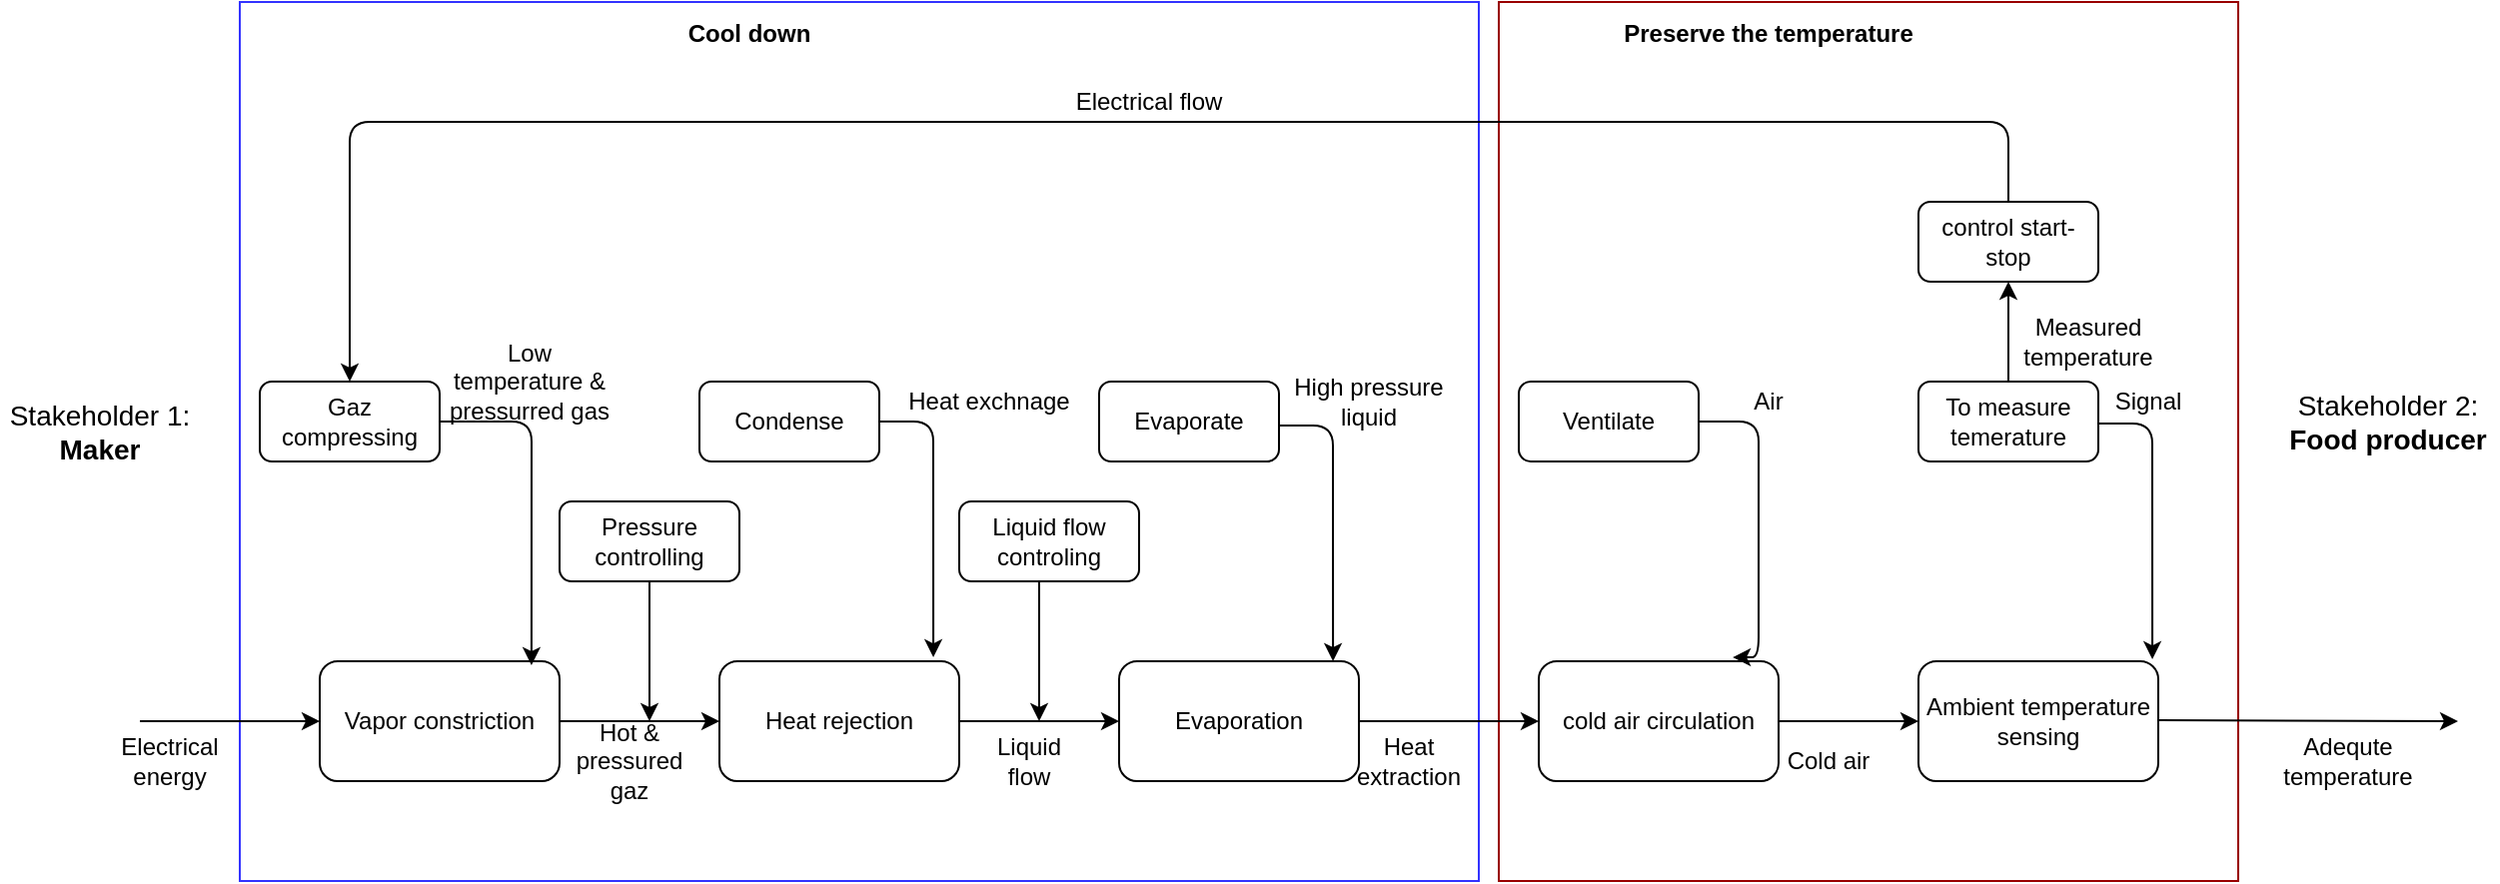 <mxfile version="14.7.0" type="github">
  <diagram id="EVZrFt1r1atZXmSjvw7J" name="Page-1">
    <mxGraphModel dx="1186" dy="651" grid="1" gridSize="10" guides="1" tooltips="1" connect="1" arrows="1" fold="1" page="1" pageScale="1" pageWidth="827" pageHeight="1169" math="0" shadow="0">
      <root>
        <mxCell id="0" />
        <mxCell id="1" parent="0" />
        <mxCell id="fz1JVw6y3OA5qOB74j5y-1" value="" style="rounded=0;whiteSpace=wrap;html=1;shadow=0;strokeColor=#990000;" vertex="1" parent="1">
          <mxGeometry x="750" y="140" width="370" height="440" as="geometry" />
        </mxCell>
        <mxCell id="fz1JVw6y3OA5qOB74j5y-2" value="" style="rounded=0;whiteSpace=wrap;html=1;shadow=0;strokeColor=#3333FF;" vertex="1" parent="1">
          <mxGeometry x="120" y="140" width="620" height="440" as="geometry" />
        </mxCell>
        <mxCell id="fz1JVw6y3OA5qOB74j5y-3" value="" style="edgeStyle=orthogonalEdgeStyle;rounded=0;orthogonalLoop=1;jettySize=auto;html=1;" edge="1" parent="1" source="fz1JVw6y3OA5qOB74j5y-4" target="fz1JVw6y3OA5qOB74j5y-6">
          <mxGeometry relative="1" as="geometry" />
        </mxCell>
        <mxCell id="fz1JVw6y3OA5qOB74j5y-4" value="Vapor constriction" style="rounded=1;whiteSpace=wrap;html=1;" vertex="1" parent="1">
          <mxGeometry x="160" y="470" width="120" height="60" as="geometry" />
        </mxCell>
        <mxCell id="fz1JVw6y3OA5qOB74j5y-5" value="" style="edgeStyle=orthogonalEdgeStyle;rounded=0;orthogonalLoop=1;jettySize=auto;html=1;" edge="1" parent="1" source="fz1JVw6y3OA5qOB74j5y-6" target="fz1JVw6y3OA5qOB74j5y-8">
          <mxGeometry relative="1" as="geometry" />
        </mxCell>
        <mxCell id="fz1JVw6y3OA5qOB74j5y-6" value="Heat rejection" style="whiteSpace=wrap;html=1;rounded=1;" vertex="1" parent="1">
          <mxGeometry x="360" y="470" width="120" height="60" as="geometry" />
        </mxCell>
        <mxCell id="fz1JVw6y3OA5qOB74j5y-7" value="" style="edgeStyle=orthogonalEdgeStyle;rounded=0;orthogonalLoop=1;jettySize=auto;html=1;" edge="1" parent="1" source="fz1JVw6y3OA5qOB74j5y-8" target="fz1JVw6y3OA5qOB74j5y-10">
          <mxGeometry relative="1" as="geometry" />
        </mxCell>
        <mxCell id="fz1JVw6y3OA5qOB74j5y-8" value="Evaporation" style="whiteSpace=wrap;html=1;rounded=1;" vertex="1" parent="1">
          <mxGeometry x="560" y="470" width="120" height="60" as="geometry" />
        </mxCell>
        <mxCell id="fz1JVw6y3OA5qOB74j5y-9" value="" style="edgeStyle=orthogonalEdgeStyle;rounded=0;orthogonalLoop=1;jettySize=auto;html=1;" edge="1" parent="1" source="fz1JVw6y3OA5qOB74j5y-10" target="fz1JVw6y3OA5qOB74j5y-11">
          <mxGeometry relative="1" as="geometry" />
        </mxCell>
        <mxCell id="fz1JVw6y3OA5qOB74j5y-10" value="cold air circulation" style="whiteSpace=wrap;html=1;rounded=1;" vertex="1" parent="1">
          <mxGeometry x="770" y="470" width="120" height="60" as="geometry" />
        </mxCell>
        <mxCell id="fz1JVw6y3OA5qOB74j5y-11" value="Ambient temperature sensing " style="whiteSpace=wrap;html=1;rounded=1;" vertex="1" parent="1">
          <mxGeometry x="960" y="470" width="120" height="60" as="geometry" />
        </mxCell>
        <mxCell id="fz1JVw6y3OA5qOB74j5y-12" value="" style="endArrow=classic;html=1;" edge="1" parent="1" target="fz1JVw6y3OA5qOB74j5y-4">
          <mxGeometry width="50" height="50" relative="1" as="geometry">
            <mxPoint x="70" y="500" as="sourcePoint" />
            <mxPoint x="510" y="470" as="targetPoint" />
          </mxGeometry>
        </mxCell>
        <mxCell id="fz1JVw6y3OA5qOB74j5y-13" value="Hot &amp;amp; pressured gaz" style="text;html=1;strokeColor=none;fillColor=none;align=center;verticalAlign=middle;whiteSpace=wrap;rounded=0;" vertex="1" parent="1">
          <mxGeometry x="290" y="510" width="50" height="20" as="geometry" />
        </mxCell>
        <mxCell id="fz1JVw6y3OA5qOB74j5y-14" value="Gaz compressing" style="rounded=1;whiteSpace=wrap;html=1;" vertex="1" parent="1">
          <mxGeometry x="130" y="330" width="90" height="40" as="geometry" />
        </mxCell>
        <mxCell id="fz1JVw6y3OA5qOB74j5y-15" value="" style="edgeStyle=segmentEdgeStyle;endArrow=classic;html=1;exitX=1;exitY=0.5;exitDx=0;exitDy=0;entryX=0.883;entryY=0.033;entryDx=0;entryDy=0;entryPerimeter=0;" edge="1" parent="1" source="fz1JVw6y3OA5qOB74j5y-14" target="fz1JVw6y3OA5qOB74j5y-4">
          <mxGeometry width="50" height="50" relative="1" as="geometry">
            <mxPoint x="460" y="520" as="sourcePoint" />
            <mxPoint x="510" y="470" as="targetPoint" />
          </mxGeometry>
        </mxCell>
        <mxCell id="fz1JVw6y3OA5qOB74j5y-16" value="&lt;div&gt;Pressure &lt;br&gt;&lt;/div&gt;&lt;div&gt;controlling&lt;br&gt;&lt;/div&gt;" style="rounded=1;whiteSpace=wrap;html=1;" vertex="1" parent="1">
          <mxGeometry x="280" y="390" width="90" height="40" as="geometry" />
        </mxCell>
        <mxCell id="fz1JVw6y3OA5qOB74j5y-17" value="" style="endArrow=classic;html=1;exitX=0.5;exitY=1;exitDx=0;exitDy=0;" edge="1" parent="1" source="fz1JVw6y3OA5qOB74j5y-16">
          <mxGeometry width="50" height="50" relative="1" as="geometry">
            <mxPoint x="460" y="520" as="sourcePoint" />
            <mxPoint x="325" y="500" as="targetPoint" />
          </mxGeometry>
        </mxCell>
        <mxCell id="fz1JVw6y3OA5qOB74j5y-18" value="Low temperature &amp;amp; pressurred gas" style="text;html=1;strokeColor=none;fillColor=none;align=center;verticalAlign=middle;whiteSpace=wrap;rounded=0;" vertex="1" parent="1">
          <mxGeometry x="220" y="320" width="90" height="20" as="geometry" />
        </mxCell>
        <mxCell id="fz1JVw6y3OA5qOB74j5y-19" value="Condense" style="rounded=1;whiteSpace=wrap;html=1;" vertex="1" parent="1">
          <mxGeometry x="350" y="330" width="90" height="40" as="geometry" />
        </mxCell>
        <mxCell id="fz1JVw6y3OA5qOB74j5y-20" value="" style="edgeStyle=segmentEdgeStyle;endArrow=classic;html=1;exitX=1;exitY=0.5;exitDx=0;exitDy=0;entryX=0.892;entryY=-0.033;entryDx=0;entryDy=0;entryPerimeter=0;" edge="1" parent="1" source="fz1JVw6y3OA5qOB74j5y-19" target="fz1JVw6y3OA5qOB74j5y-6">
          <mxGeometry width="50" height="50" relative="1" as="geometry">
            <mxPoint x="440" y="340" as="sourcePoint" />
            <mxPoint x="485.96" y="461.98" as="targetPoint" />
          </mxGeometry>
        </mxCell>
        <mxCell id="fz1JVw6y3OA5qOB74j5y-21" value="Electrical flow" style="text;html=1;strokeColor=none;fillColor=none;align=center;verticalAlign=middle;whiteSpace=wrap;rounded=0;" vertex="1" parent="1">
          <mxGeometry x="530" y="180" width="90" height="20" as="geometry" />
        </mxCell>
        <mxCell id="fz1JVw6y3OA5qOB74j5y-22" value="Liquid flow controling" style="rounded=1;whiteSpace=wrap;html=1;" vertex="1" parent="1">
          <mxGeometry x="480" y="390" width="90" height="40" as="geometry" />
        </mxCell>
        <mxCell id="fz1JVw6y3OA5qOB74j5y-23" value="" style="endArrow=classic;html=1;exitX=0.5;exitY=1;exitDx=0;exitDy=0;" edge="1" parent="1">
          <mxGeometry width="50" height="50" relative="1" as="geometry">
            <mxPoint x="520" y="430" as="sourcePoint" />
            <mxPoint x="520" y="500" as="targetPoint" />
          </mxGeometry>
        </mxCell>
        <mxCell id="fz1JVw6y3OA5qOB74j5y-24" value="Liquid flow" style="text;html=1;strokeColor=none;fillColor=none;align=center;verticalAlign=middle;whiteSpace=wrap;rounded=0;" vertex="1" parent="1">
          <mxGeometry x="490" y="510" width="50" height="20" as="geometry" />
        </mxCell>
        <mxCell id="fz1JVw6y3OA5qOB74j5y-25" value="Heat extraction" style="text;html=1;strokeColor=none;fillColor=none;align=center;verticalAlign=middle;whiteSpace=wrap;rounded=0;" vertex="1" parent="1">
          <mxGeometry x="680" y="510" width="50" height="20" as="geometry" />
        </mxCell>
        <mxCell id="fz1JVw6y3OA5qOB74j5y-26" value="Evaporate" style="rounded=1;whiteSpace=wrap;html=1;" vertex="1" parent="1">
          <mxGeometry x="550" y="330" width="90" height="40" as="geometry" />
        </mxCell>
        <mxCell id="fz1JVw6y3OA5qOB74j5y-27" value="" style="edgeStyle=segmentEdgeStyle;endArrow=classic;html=1;exitX=1;exitY=0.5;exitDx=0;exitDy=0;entryX=0.892;entryY=-0.033;entryDx=0;entryDy=0;entryPerimeter=0;" edge="1" parent="1">
          <mxGeometry width="50" height="50" relative="1" as="geometry">
            <mxPoint x="640" y="351.98" as="sourcePoint" />
            <mxPoint x="667.04" y="470" as="targetPoint" />
          </mxGeometry>
        </mxCell>
        <mxCell id="fz1JVw6y3OA5qOB74j5y-28" value="High pressure liquid" style="text;html=1;strokeColor=none;fillColor=none;align=center;verticalAlign=middle;whiteSpace=wrap;rounded=0;" vertex="1" parent="1">
          <mxGeometry x="640" y="330" width="90" height="20" as="geometry" />
        </mxCell>
        <mxCell id="fz1JVw6y3OA5qOB74j5y-29" value="Cold air" style="text;html=1;strokeColor=none;fillColor=none;align=center;verticalAlign=middle;whiteSpace=wrap;rounded=0;" vertex="1" parent="1">
          <mxGeometry x="890" y="510" width="50" height="20" as="geometry" />
        </mxCell>
        <mxCell id="fz1JVw6y3OA5qOB74j5y-30" value="Electrical energy" style="text;html=1;strokeColor=none;fillColor=none;align=center;verticalAlign=middle;whiteSpace=wrap;rounded=0;" vertex="1" parent="1">
          <mxGeometry x="60" y="510" width="50" height="20" as="geometry" />
        </mxCell>
        <mxCell id="fz1JVw6y3OA5qOB74j5y-31" value="Ventilate" style="rounded=1;whiteSpace=wrap;html=1;" vertex="1" parent="1">
          <mxGeometry x="760" y="330" width="90" height="40" as="geometry" />
        </mxCell>
        <mxCell id="fz1JVw6y3OA5qOB74j5y-32" value="" style="edgeStyle=segmentEdgeStyle;endArrow=classic;html=1;exitX=1;exitY=0.5;exitDx=0;exitDy=0;entryX=0.892;entryY=-0.033;entryDx=0;entryDy=0;entryPerimeter=0;" edge="1" parent="1" source="fz1JVw6y3OA5qOB74j5y-31">
          <mxGeometry width="50" height="50" relative="1" as="geometry">
            <mxPoint x="865" y="330" as="sourcePoint" />
            <mxPoint x="867.04" y="468.02" as="targetPoint" />
            <Array as="points">
              <mxPoint x="880" y="350" />
              <mxPoint x="880" y="468" />
            </Array>
          </mxGeometry>
        </mxCell>
        <mxCell id="fz1JVw6y3OA5qOB74j5y-33" value="To measure temerature" style="rounded=1;whiteSpace=wrap;html=1;" vertex="1" parent="1">
          <mxGeometry x="960" y="330" width="90" height="40" as="geometry" />
        </mxCell>
        <mxCell id="fz1JVw6y3OA5qOB74j5y-34" value="" style="edgeStyle=segmentEdgeStyle;endArrow=classic;html=1;exitX=1;exitY=0.5;exitDx=0;exitDy=0;entryX=0.892;entryY=-0.033;entryDx=0;entryDy=0;entryPerimeter=0;" edge="1" parent="1">
          <mxGeometry width="50" height="50" relative="1" as="geometry">
            <mxPoint x="1050" y="350.99" as="sourcePoint" />
            <mxPoint x="1077.04" y="469.01" as="targetPoint" />
          </mxGeometry>
        </mxCell>
        <mxCell id="fz1JVw6y3OA5qOB74j5y-35" value="Signal" style="text;html=1;strokeColor=none;fillColor=none;align=center;verticalAlign=middle;whiteSpace=wrap;rounded=0;" vertex="1" parent="1">
          <mxGeometry x="1030" y="330" width="90" height="20" as="geometry" />
        </mxCell>
        <mxCell id="fz1JVw6y3OA5qOB74j5y-36" value="" style="endArrow=classic;html=1;" edge="1" parent="1">
          <mxGeometry width="50" height="50" relative="1" as="geometry">
            <mxPoint x="1080" y="499.5" as="sourcePoint" />
            <mxPoint x="1230" y="500" as="targetPoint" />
          </mxGeometry>
        </mxCell>
        <mxCell id="fz1JVw6y3OA5qOB74j5y-37" value="Adequte temperature" style="text;html=1;strokeColor=none;fillColor=none;align=center;verticalAlign=middle;whiteSpace=wrap;rounded=0;" vertex="1" parent="1">
          <mxGeometry x="1150" y="510" width="50" height="20" as="geometry" />
        </mxCell>
        <mxCell id="fz1JVw6y3OA5qOB74j5y-38" value="control start-stop" style="rounded=1;whiteSpace=wrap;html=1;" vertex="1" parent="1">
          <mxGeometry x="960" y="240" width="90" height="40" as="geometry" />
        </mxCell>
        <mxCell id="fz1JVw6y3OA5qOB74j5y-39" value="" style="endArrow=classic;html=1;exitX=0.5;exitY=0;exitDx=0;exitDy=0;entryX=0.5;entryY=1;entryDx=0;entryDy=0;" edge="1" parent="1" source="fz1JVw6y3OA5qOB74j5y-33" target="fz1JVw6y3OA5qOB74j5y-38">
          <mxGeometry width="50" height="50" relative="1" as="geometry">
            <mxPoint x="590" y="440" as="sourcePoint" />
            <mxPoint x="640" y="390" as="targetPoint" />
          </mxGeometry>
        </mxCell>
        <mxCell id="fz1JVw6y3OA5qOB74j5y-40" value="Measured temperature" style="text;html=1;strokeColor=none;fillColor=none;align=center;verticalAlign=middle;whiteSpace=wrap;rounded=0;" vertex="1" parent="1">
          <mxGeometry x="1000" y="300" width="90" height="20" as="geometry" />
        </mxCell>
        <mxCell id="fz1JVw6y3OA5qOB74j5y-41" value="" style="edgeStyle=segmentEdgeStyle;endArrow=classic;html=1;exitX=0.5;exitY=0;exitDx=0;exitDy=0;entryX=0.5;entryY=0;entryDx=0;entryDy=0;" edge="1" parent="1" source="fz1JVw6y3OA5qOB74j5y-38" target="fz1JVw6y3OA5qOB74j5y-14">
          <mxGeometry width="50" height="50" relative="1" as="geometry">
            <mxPoint x="450" y="360" as="sourcePoint" />
            <mxPoint x="90" y="340" as="targetPoint" />
            <Array as="points">
              <mxPoint x="1005" y="200" />
              <mxPoint x="175" y="200" />
            </Array>
          </mxGeometry>
        </mxCell>
        <mxCell id="fz1JVw6y3OA5qOB74j5y-42" value="Heat exchnage" style="text;html=1;strokeColor=none;fillColor=none;align=center;verticalAlign=middle;whiteSpace=wrap;rounded=0;" vertex="1" parent="1">
          <mxGeometry x="450" y="330" width="90" height="20" as="geometry" />
        </mxCell>
        <mxCell id="fz1JVw6y3OA5qOB74j5y-43" value="Air" style="text;html=1;strokeColor=none;fillColor=none;align=center;verticalAlign=middle;whiteSpace=wrap;rounded=0;" vertex="1" parent="1">
          <mxGeometry x="840" y="330" width="90" height="20" as="geometry" />
        </mxCell>
        <mxCell id="fz1JVw6y3OA5qOB74j5y-44" value="&lt;font style=&quot;font-size: 14px&quot;&gt;Stakeholder 1: &lt;font style=&quot;font-size: 14px&quot;&gt;&lt;b&gt;Maker&lt;/b&gt;&lt;/font&gt;&lt;/font&gt;" style="text;html=1;strokeColor=none;fillColor=none;align=center;verticalAlign=middle;whiteSpace=wrap;rounded=0;shadow=0;" vertex="1" parent="1">
          <mxGeometry y="330" width="100" height="50" as="geometry" />
        </mxCell>
        <mxCell id="fz1JVw6y3OA5qOB74j5y-45" value="&lt;font style=&quot;font-size: 14px&quot;&gt;Stakeholder 2: &lt;font style=&quot;font-size: 14px&quot;&gt;&lt;b&gt;Food producer&lt;br&gt;&lt;/b&gt;&lt;/font&gt;&lt;/font&gt;" style="text;html=1;strokeColor=none;fillColor=none;align=center;verticalAlign=middle;whiteSpace=wrap;rounded=0;shadow=0;" vertex="1" parent="1">
          <mxGeometry x="1140" y="325" width="110" height="50" as="geometry" />
        </mxCell>
        <mxCell id="fz1JVw6y3OA5qOB74j5y-46" value="&lt;b&gt;Preserve the temperature&lt;/b&gt;&lt;font style=&quot;font-size: 14px&quot;&gt;&lt;font style=&quot;font-size: 14px&quot;&gt;&lt;b&gt;&lt;br&gt;&lt;/b&gt;&lt;/font&gt;&lt;/font&gt;" style="text;html=1;strokeColor=none;fillColor=none;align=center;verticalAlign=middle;whiteSpace=wrap;rounded=0;shadow=0;" vertex="1" parent="1">
          <mxGeometry x="800" y="140" width="170" height="30" as="geometry" />
        </mxCell>
        <mxCell id="fz1JVw6y3OA5qOB74j5y-47" value="&lt;b&gt;Cool down&lt;/b&gt;&lt;font style=&quot;font-size: 14px&quot;&gt;&lt;font style=&quot;font-size: 14px&quot;&gt;&lt;b&gt;&lt;br&gt;&lt;/b&gt;&lt;/font&gt;&lt;/font&gt;" style="text;html=1;strokeColor=none;fillColor=none;align=center;verticalAlign=middle;whiteSpace=wrap;rounded=0;shadow=0;" vertex="1" parent="1">
          <mxGeometry x="290" y="140" width="170" height="30" as="geometry" />
        </mxCell>
      </root>
    </mxGraphModel>
  </diagram>
</mxfile>
